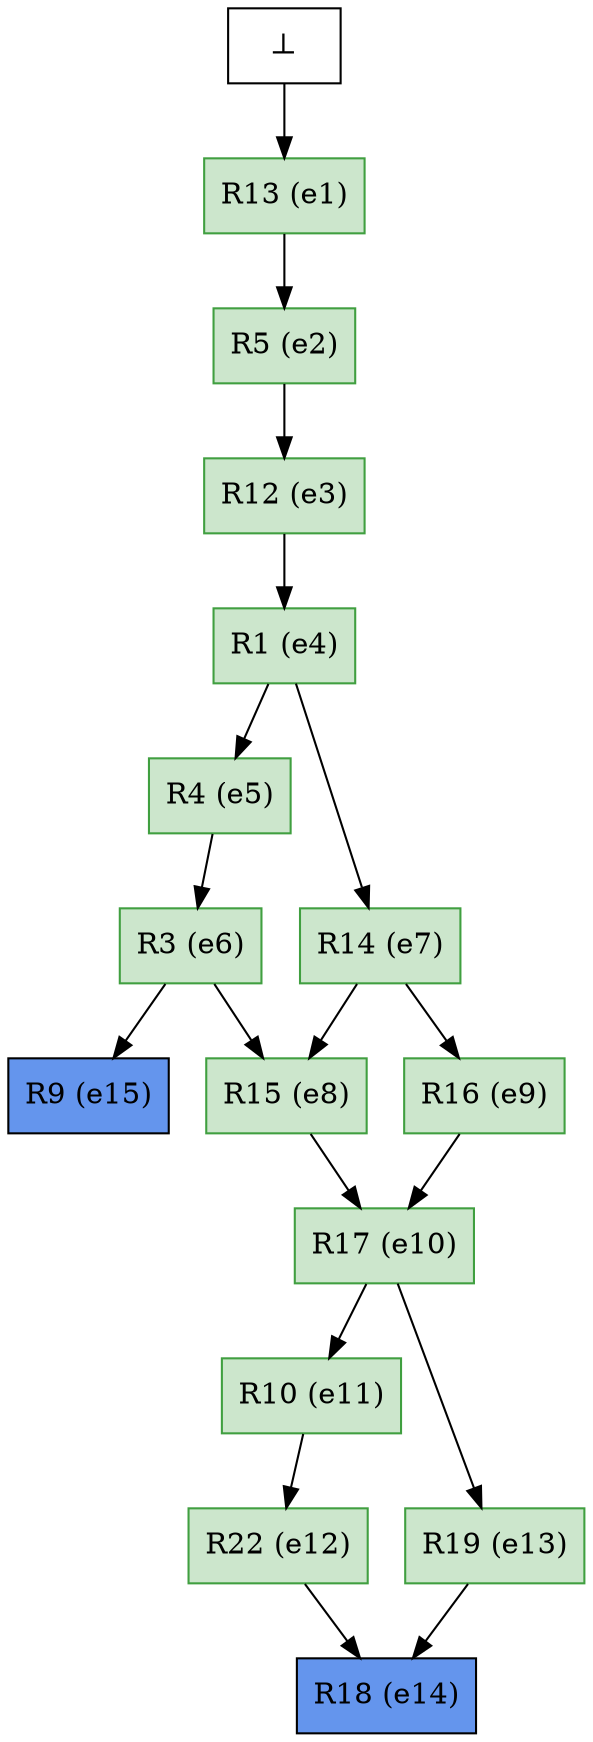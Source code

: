 digraph test {
  e1 -> e2;
  e2 -> e3;
  e3 -> e4;
  e4 -> e5;
  e5 -> e6;
  e4 -> e7;
  e6 -> e8;
  e7 -> e8;
  e7 -> e9;
  e8 -> e10;
  e9 -> e10;
  e10 -> e11;
  e11 -> e12;
  e10 -> e13;
  e12 -> e14;
  e13 -> e14;
  e6 -> e15;
  e0 -> e1;

//conflicts

  e1 [color="#409f40" fillcolor="#cce6cc:#cce6cc" label="R13 (e1)" shape=box style=filled];
  e2 [color="#409f40" fillcolor="#cce6cc:#cce6cc" label="R5 (e2)" shape=box style=filled];
  e3 [color="#409f40" fillcolor="#cce6cc:#cce6cc" label="R12 (e3)" shape=box style=filled];
  e4 [color="#409f40" fillcolor="#cce6cc:#cce6cc" label="R1 (e4)" shape=box style=filled];
  e5 [color="#409f40" fillcolor="#cce6cc:#cce6cc" label="R4 (e5)" shape=box style=filled];
  e6 [color="#409f40" fillcolor="#cce6cc:#cce6cc" label="R3 (e6)" shape=box style=filled];
  e7 [color="#409f40" fillcolor="#cce6cc:#cce6cc" label="R14 (e7)" shape=box style=filled];
  e8 [color="#409f40" fillcolor="#cce6cc:#cce6cc" label="R15 (e8)" shape=box style=filled];
  e9 [color="#409f40" fillcolor="#cce6cc:#cce6cc" label="R16 (e9)" shape=box style=filled];
  e10 [color="#409f40" fillcolor="#cce6cc:#cce6cc" label="R17 (e10)" shape=box style=filled];
  e11 [color="#409f40" fillcolor="#cce6cc:#cce6cc" label="R10 (e11)" shape=box style=filled];
  e12 [color="#409f40" fillcolor="#cce6cc:#cce6cc" label="R22 (e12)" shape=box style=filled];
  e13 [color="#409f40" fillcolor="#cce6cc:#cce6cc" label="R19 (e13)" shape=box style=filled];
  e14 [color="black" fillcolor="cornflowerblue:cornflowerblue" label="R18 (e14)" shape=box style=filled];
  e15 [color="black" fillcolor="cornflowerblue:cornflowerblue" label="R9 (e15)" shape=box style=filled];
  e0 [fillcolor="white" label="⊥" shape=box style=filled];
}
